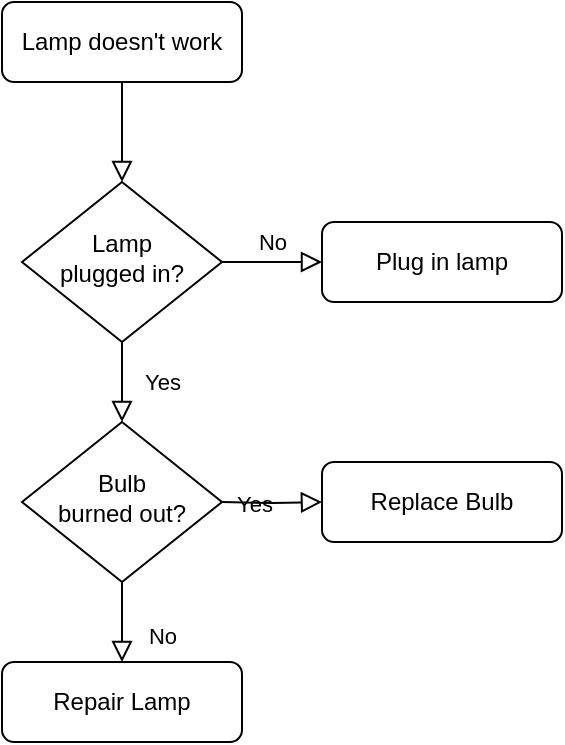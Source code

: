 <mxfile version="16.1.4" type="github" pages="2">
  <diagram id="C5RBs43oDa-KdzZeNtuy" name="Page-1">
    <mxGraphModel dx="946" dy="621" grid="1" gridSize="10" guides="1" tooltips="1" connect="1" arrows="1" fold="1" page="1" pageScale="1" pageWidth="827" pageHeight="1169" math="0" shadow="0">
      <root>
        <mxCell id="WIyWlLk6GJQsqaUBKTNV-0" />
        <mxCell id="WIyWlLk6GJQsqaUBKTNV-1" parent="WIyWlLk6GJQsqaUBKTNV-0" />
        <mxCell id="WIyWlLk6GJQsqaUBKTNV-2" value="" style="rounded=0;html=1;jettySize=auto;orthogonalLoop=1;fontSize=11;endArrow=block;endFill=0;endSize=8;strokeWidth=1;shadow=0;labelBackgroundColor=none;edgeStyle=orthogonalEdgeStyle;" parent="WIyWlLk6GJQsqaUBKTNV-1" source="WIyWlLk6GJQsqaUBKTNV-3" target="WIyWlLk6GJQsqaUBKTNV-6" edge="1">
          <mxGeometry relative="1" as="geometry" />
        </mxCell>
        <mxCell id="WIyWlLk6GJQsqaUBKTNV-3" value="Lamp doesn&#39;t work" style="rounded=1;whiteSpace=wrap;html=1;fontSize=12;glass=0;strokeWidth=1;shadow=0;" parent="WIyWlLk6GJQsqaUBKTNV-1" vertex="1">
          <mxGeometry x="10" y="10" width="120" height="40" as="geometry" />
        </mxCell>
        <mxCell id="WIyWlLk6GJQsqaUBKTNV-4" value="Yes" style="rounded=0;html=1;jettySize=auto;orthogonalLoop=1;fontSize=11;endArrow=block;endFill=0;endSize=8;strokeWidth=1;shadow=0;labelBackgroundColor=none;edgeStyle=orthogonalEdgeStyle;" parent="WIyWlLk6GJQsqaUBKTNV-1" source="WIyWlLk6GJQsqaUBKTNV-6" edge="1">
          <mxGeometry y="20" relative="1" as="geometry">
            <mxPoint as="offset" />
            <mxPoint x="70" y="220" as="targetPoint" />
          </mxGeometry>
        </mxCell>
        <mxCell id="WIyWlLk6GJQsqaUBKTNV-5" value="No" style="edgeStyle=orthogonalEdgeStyle;rounded=0;html=1;jettySize=auto;orthogonalLoop=1;fontSize=11;endArrow=block;endFill=0;endSize=8;strokeWidth=1;shadow=0;labelBackgroundColor=none;" parent="WIyWlLk6GJQsqaUBKTNV-1" source="WIyWlLk6GJQsqaUBKTNV-6" target="WIyWlLk6GJQsqaUBKTNV-7" edge="1">
          <mxGeometry y="10" relative="1" as="geometry">
            <mxPoint as="offset" />
          </mxGeometry>
        </mxCell>
        <mxCell id="WIyWlLk6GJQsqaUBKTNV-6" value="Lamp&lt;br&gt;plugged in?" style="rhombus;whiteSpace=wrap;html=1;shadow=0;fontFamily=Helvetica;fontSize=12;align=center;strokeWidth=1;spacing=6;spacingTop=-4;" parent="WIyWlLk6GJQsqaUBKTNV-1" vertex="1">
          <mxGeometry x="20" y="100" width="100" height="80" as="geometry" />
        </mxCell>
        <mxCell id="WIyWlLk6GJQsqaUBKTNV-7" value="Plug in lamp" style="rounded=1;whiteSpace=wrap;html=1;fontSize=12;glass=0;strokeWidth=1;shadow=0;" parent="WIyWlLk6GJQsqaUBKTNV-1" vertex="1">
          <mxGeometry x="170" y="120" width="120" height="40" as="geometry" />
        </mxCell>
        <mxCell id="WIyWlLk6GJQsqaUBKTNV-8" value="No" style="rounded=0;html=1;jettySize=auto;orthogonalLoop=1;fontSize=11;endArrow=block;endFill=0;endSize=8;strokeWidth=1;shadow=0;labelBackgroundColor=none;edgeStyle=orthogonalEdgeStyle;" parent="WIyWlLk6GJQsqaUBKTNV-1" source="WIyWlLk6GJQsqaUBKTNV-10" target="WIyWlLk6GJQsqaUBKTNV-11" edge="1">
          <mxGeometry x="0.333" y="20" relative="1" as="geometry">
            <mxPoint as="offset" />
          </mxGeometry>
        </mxCell>
        <mxCell id="WIyWlLk6GJQsqaUBKTNV-9" value="Yes" style="edgeStyle=orthogonalEdgeStyle;rounded=0;html=1;jettySize=auto;orthogonalLoop=1;fontSize=11;endArrow=block;endFill=0;endSize=8;strokeWidth=1;shadow=0;labelBackgroundColor=none;" parent="WIyWlLk6GJQsqaUBKTNV-1" target="WIyWlLk6GJQsqaUBKTNV-12" edge="1">
          <mxGeometry y="10" relative="1" as="geometry">
            <mxPoint as="offset" />
            <mxPoint x="120" y="260" as="sourcePoint" />
          </mxGeometry>
        </mxCell>
        <mxCell id="WIyWlLk6GJQsqaUBKTNV-10" value="Bulb&lt;br&gt;burned out?" style="rhombus;whiteSpace=wrap;html=1;shadow=0;fontFamily=Helvetica;fontSize=12;align=center;strokeWidth=1;spacing=6;spacingTop=-4;" parent="WIyWlLk6GJQsqaUBKTNV-1" vertex="1">
          <mxGeometry x="20" y="220" width="100" height="80" as="geometry" />
        </mxCell>
        <mxCell id="WIyWlLk6GJQsqaUBKTNV-11" value="Repair Lamp" style="rounded=1;whiteSpace=wrap;html=1;fontSize=12;glass=0;strokeWidth=1;shadow=0;" parent="WIyWlLk6GJQsqaUBKTNV-1" vertex="1">
          <mxGeometry x="10" y="340" width="120" height="40" as="geometry" />
        </mxCell>
        <mxCell id="WIyWlLk6GJQsqaUBKTNV-12" value="Replace Bulb" style="rounded=1;whiteSpace=wrap;html=1;fontSize=12;glass=0;strokeWidth=1;shadow=0;" parent="WIyWlLk6GJQsqaUBKTNV-1" vertex="1">
          <mxGeometry x="170" y="240" width="120" height="40" as="geometry" />
        </mxCell>
      </root>
    </mxGraphModel>
  </diagram>
  <diagram id="uEGS5mP7YVDMBRdMmmrM" name="第 2 页">
    <mxGraphModel dx="946" dy="621" grid="1" gridSize="10" guides="1" tooltips="1" connect="1" arrows="1" fold="1" page="1" pageScale="1" pageWidth="827" pageHeight="1169" math="0" shadow="0">
      <root>
        <mxCell id="4Jz-VR5jspz-oUJFP-_G-0" />
        <mxCell id="4Jz-VR5jspz-oUJFP-_G-1" parent="4Jz-VR5jspz-oUJFP-_G-0" />
        <mxCell id="BHDI9X98x8QmRd6xNkGo-0" value="" style="endArrow=classic;html=1;rounded=0;" edge="1" parent="4Jz-VR5jspz-oUJFP-_G-1">
          <mxGeometry width="50" height="50" relative="1" as="geometry">
            <mxPoint x="50" y="350" as="sourcePoint" />
            <mxPoint x="50" y="70" as="targetPoint" />
          </mxGeometry>
        </mxCell>
        <mxCell id="BHDI9X98x8QmRd6xNkGo-1" value="" style="endArrow=classic;html=1;rounded=0;" edge="1" parent="4Jz-VR5jspz-oUJFP-_G-1">
          <mxGeometry width="50" height="50" relative="1" as="geometry">
            <mxPoint x="50" y="290" as="sourcePoint" />
            <mxPoint x="370" y="290" as="targetPoint" />
          </mxGeometry>
        </mxCell>
        <mxCell id="BHDI9X98x8QmRd6xNkGo-2" value="" style="curved=1;endArrow=classic;html=1;rounded=0;" edge="1" parent="4Jz-VR5jspz-oUJFP-_G-1">
          <mxGeometry width="50" height="50" relative="1" as="geometry">
            <mxPoint x="50" y="290" as="sourcePoint" />
            <mxPoint x="370" y="80" as="targetPoint" />
            <Array as="points">
              <mxPoint x="80" y="130" />
              <mxPoint x="120" y="60" />
              <mxPoint x="150" y="350" />
              <mxPoint x="260" y="110" />
              <mxPoint x="330" y="80" />
            </Array>
          </mxGeometry>
        </mxCell>
        <UserObject label="自信程度" placeholders="1" name="Variable" id="BHDI9X98x8QmRd6xNkGo-3">
          <mxCell style="text;html=1;strokeColor=none;fillColor=none;align=center;verticalAlign=middle;whiteSpace=wrap;overflow=hidden;" vertex="1" parent="4Jz-VR5jspz-oUJFP-_G-1">
            <mxGeometry x="30" y="140" width="20" height="80" as="geometry" />
          </mxCell>
        </UserObject>
        <UserObject label="绝望之谷" placeholders="1" name="Variable" id="BHDI9X98x8QmRd6xNkGo-4">
          <mxCell style="text;html=1;strokeColor=none;fillColor=none;align=center;verticalAlign=middle;whiteSpace=wrap;overflow=hidden;" vertex="1" parent="4Jz-VR5jspz-oUJFP-_G-1">
            <mxGeometry x="150" y="220" width="30" height="80" as="geometry" />
          </mxCell>
        </UserObject>
        <UserObject label="持续平衡高原" placeholders="1" name="Variable" id="BHDI9X98x8QmRd6xNkGo-5">
          <mxCell style="text;html=1;strokeColor=none;fillColor=none;align=center;verticalAlign=middle;whiteSpace=wrap;overflow=hidden;" vertex="1" parent="4Jz-VR5jspz-oUJFP-_G-1">
            <mxGeometry x="300" y="60" width="80" height="80" as="geometry" />
          </mxCell>
        </UserObject>
        <UserObject label="开悟之道" placeholders="1" name="Variable" id="BHDI9X98x8QmRd6xNkGo-6">
          <mxCell style="text;html=1;strokeColor=none;fillColor=none;align=center;verticalAlign=middle;whiteSpace=wrap;overflow=hidden;rotation=-60;" vertex="1" parent="4Jz-VR5jspz-oUJFP-_G-1">
            <mxGeometry x="195" y="140" width="50" height="80" as="geometry" />
          </mxCell>
        </UserObject>
        <mxCell id="BHDI9X98x8QmRd6xNkGo-7" value="" style="shape=curlyBracket;whiteSpace=wrap;html=1;rounded=1;size=0.5;direction=north;" vertex="1" parent="4Jz-VR5jspz-oUJFP-_G-1">
          <mxGeometry x="60" y="300" width="60" height="20" as="geometry" />
        </mxCell>
        <mxCell id="BHDI9X98x8QmRd6xNkGo-8" value="" style="shape=curlyBracket;whiteSpace=wrap;html=1;rounded=1;size=0.5;direction=north;" vertex="1" parent="4Jz-VR5jspz-oUJFP-_G-1">
          <mxGeometry x="130" y="300" width="30" height="20" as="geometry" />
        </mxCell>
        <mxCell id="BHDI9X98x8QmRd6xNkGo-9" value="" style="shape=curlyBracket;whiteSpace=wrap;html=1;rounded=1;size=0.5;direction=north;" vertex="1" parent="4Jz-VR5jspz-oUJFP-_G-1">
          <mxGeometry x="170" y="300" width="100" height="20" as="geometry" />
        </mxCell>
        <mxCell id="BHDI9X98x8QmRd6xNkGo-10" value="" style="shape=curlyBracket;whiteSpace=wrap;html=1;rounded=1;size=0.5;direction=north;" vertex="1" parent="4Jz-VR5jspz-oUJFP-_G-1">
          <mxGeometry x="280" y="300" width="70" height="20" as="geometry" />
        </mxCell>
        <UserObject label="不知道自己不知道" placeholders="1" name="Variable" id="BHDI9X98x8QmRd6xNkGo-11">
          <mxCell style="text;html=1;strokeColor=none;fillColor=none;align=center;verticalAlign=middle;whiteSpace=wrap;overflow=hidden;" vertex="1" parent="4Jz-VR5jspz-oUJFP-_G-1">
            <mxGeometry x="60" y="320" width="60" height="50" as="geometry" />
          </mxCell>
        </UserObject>
        <UserObject label="知道自己不知道" placeholders="1" name="Variable" id="BHDI9X98x8QmRd6xNkGo-12">
          <mxCell style="text;html=1;strokeColor=none;fillColor=none;align=center;verticalAlign=middle;whiteSpace=wrap;overflow=hidden;" vertex="1" parent="4Jz-VR5jspz-oUJFP-_G-1">
            <mxGeometry x="115" y="320" width="60" height="50" as="geometry" />
          </mxCell>
        </UserObject>
        <UserObject label="不知道自己知道" placeholders="1" name="Variable" id="BHDI9X98x8QmRd6xNkGo-13">
          <mxCell style="text;html=1;strokeColor=none;fillColor=none;align=center;verticalAlign=middle;whiteSpace=wrap;overflow=hidden;" vertex="1" parent="4Jz-VR5jspz-oUJFP-_G-1">
            <mxGeometry x="190" y="320" width="60" height="50" as="geometry" />
          </mxCell>
        </UserObject>
        <UserObject label="知道自己知道" placeholders="1" name="Variable" id="BHDI9X98x8QmRd6xNkGo-14">
          <mxCell style="text;html=1;strokeColor=none;fillColor=none;align=center;verticalAlign=middle;whiteSpace=wrap;overflow=hidden;" vertex="1" parent="4Jz-VR5jspz-oUJFP-_G-1">
            <mxGeometry x="285" y="320" width="60" height="50" as="geometry" />
          </mxCell>
        </UserObject>
        <UserObject label="知识+经验积累" placeholders="1" name="Variable" id="BHDI9X98x8QmRd6xNkGo-15">
          <mxCell style="text;html=1;strokeColor=none;fillColor=none;align=center;verticalAlign=middle;whiteSpace=wrap;overflow=hidden;rotation=-60;" vertex="1" parent="4Jz-VR5jspz-oUJFP-_G-1">
            <mxGeometry x="202.5" y="180" width="82.5" height="25.93" as="geometry" />
          </mxCell>
        </UserObject>
        <mxCell id="BHDI9X98x8QmRd6xNkGo-16" value="" style="endArrow=none;dashed=1;html=1;dashPattern=1 3;strokeWidth=2;rounded=0;entryX=1;entryY=1;entryDx=0;entryDy=0;" edge="1" parent="4Jz-VR5jspz-oUJFP-_G-1">
          <mxGeometry width="50" height="50" relative="1" as="geometry">
            <mxPoint x="120" y="290" as="sourcePoint" />
            <mxPoint x="120" y="110" as="targetPoint" />
          </mxGeometry>
        </mxCell>
        <mxCell id="BHDI9X98x8QmRd6xNkGo-17" value="" style="endArrow=none;dashed=1;html=1;dashPattern=1 3;strokeWidth=2;rounded=0;" edge="1" parent="4Jz-VR5jspz-oUJFP-_G-1">
          <mxGeometry width="50" height="50" relative="1" as="geometry">
            <mxPoint x="280" y="290" as="sourcePoint" />
            <mxPoint x="280" y="110" as="targetPoint" />
          </mxGeometry>
        </mxCell>
        <mxCell id="cA4PjZbO4RkoCP_Vvhri-0" value="邓宁-克鲁格效应&lt;br&gt;" style="text;strokeColor=none;fillColor=none;html=1;fontSize=24;fontStyle=1;verticalAlign=middle;align=center;" vertex="1" parent="4Jz-VR5jspz-oUJFP-_G-1">
          <mxGeometry x="145" y="40" width="100" height="40" as="geometry" />
        </mxCell>
      </root>
    </mxGraphModel>
  </diagram>
</mxfile>
